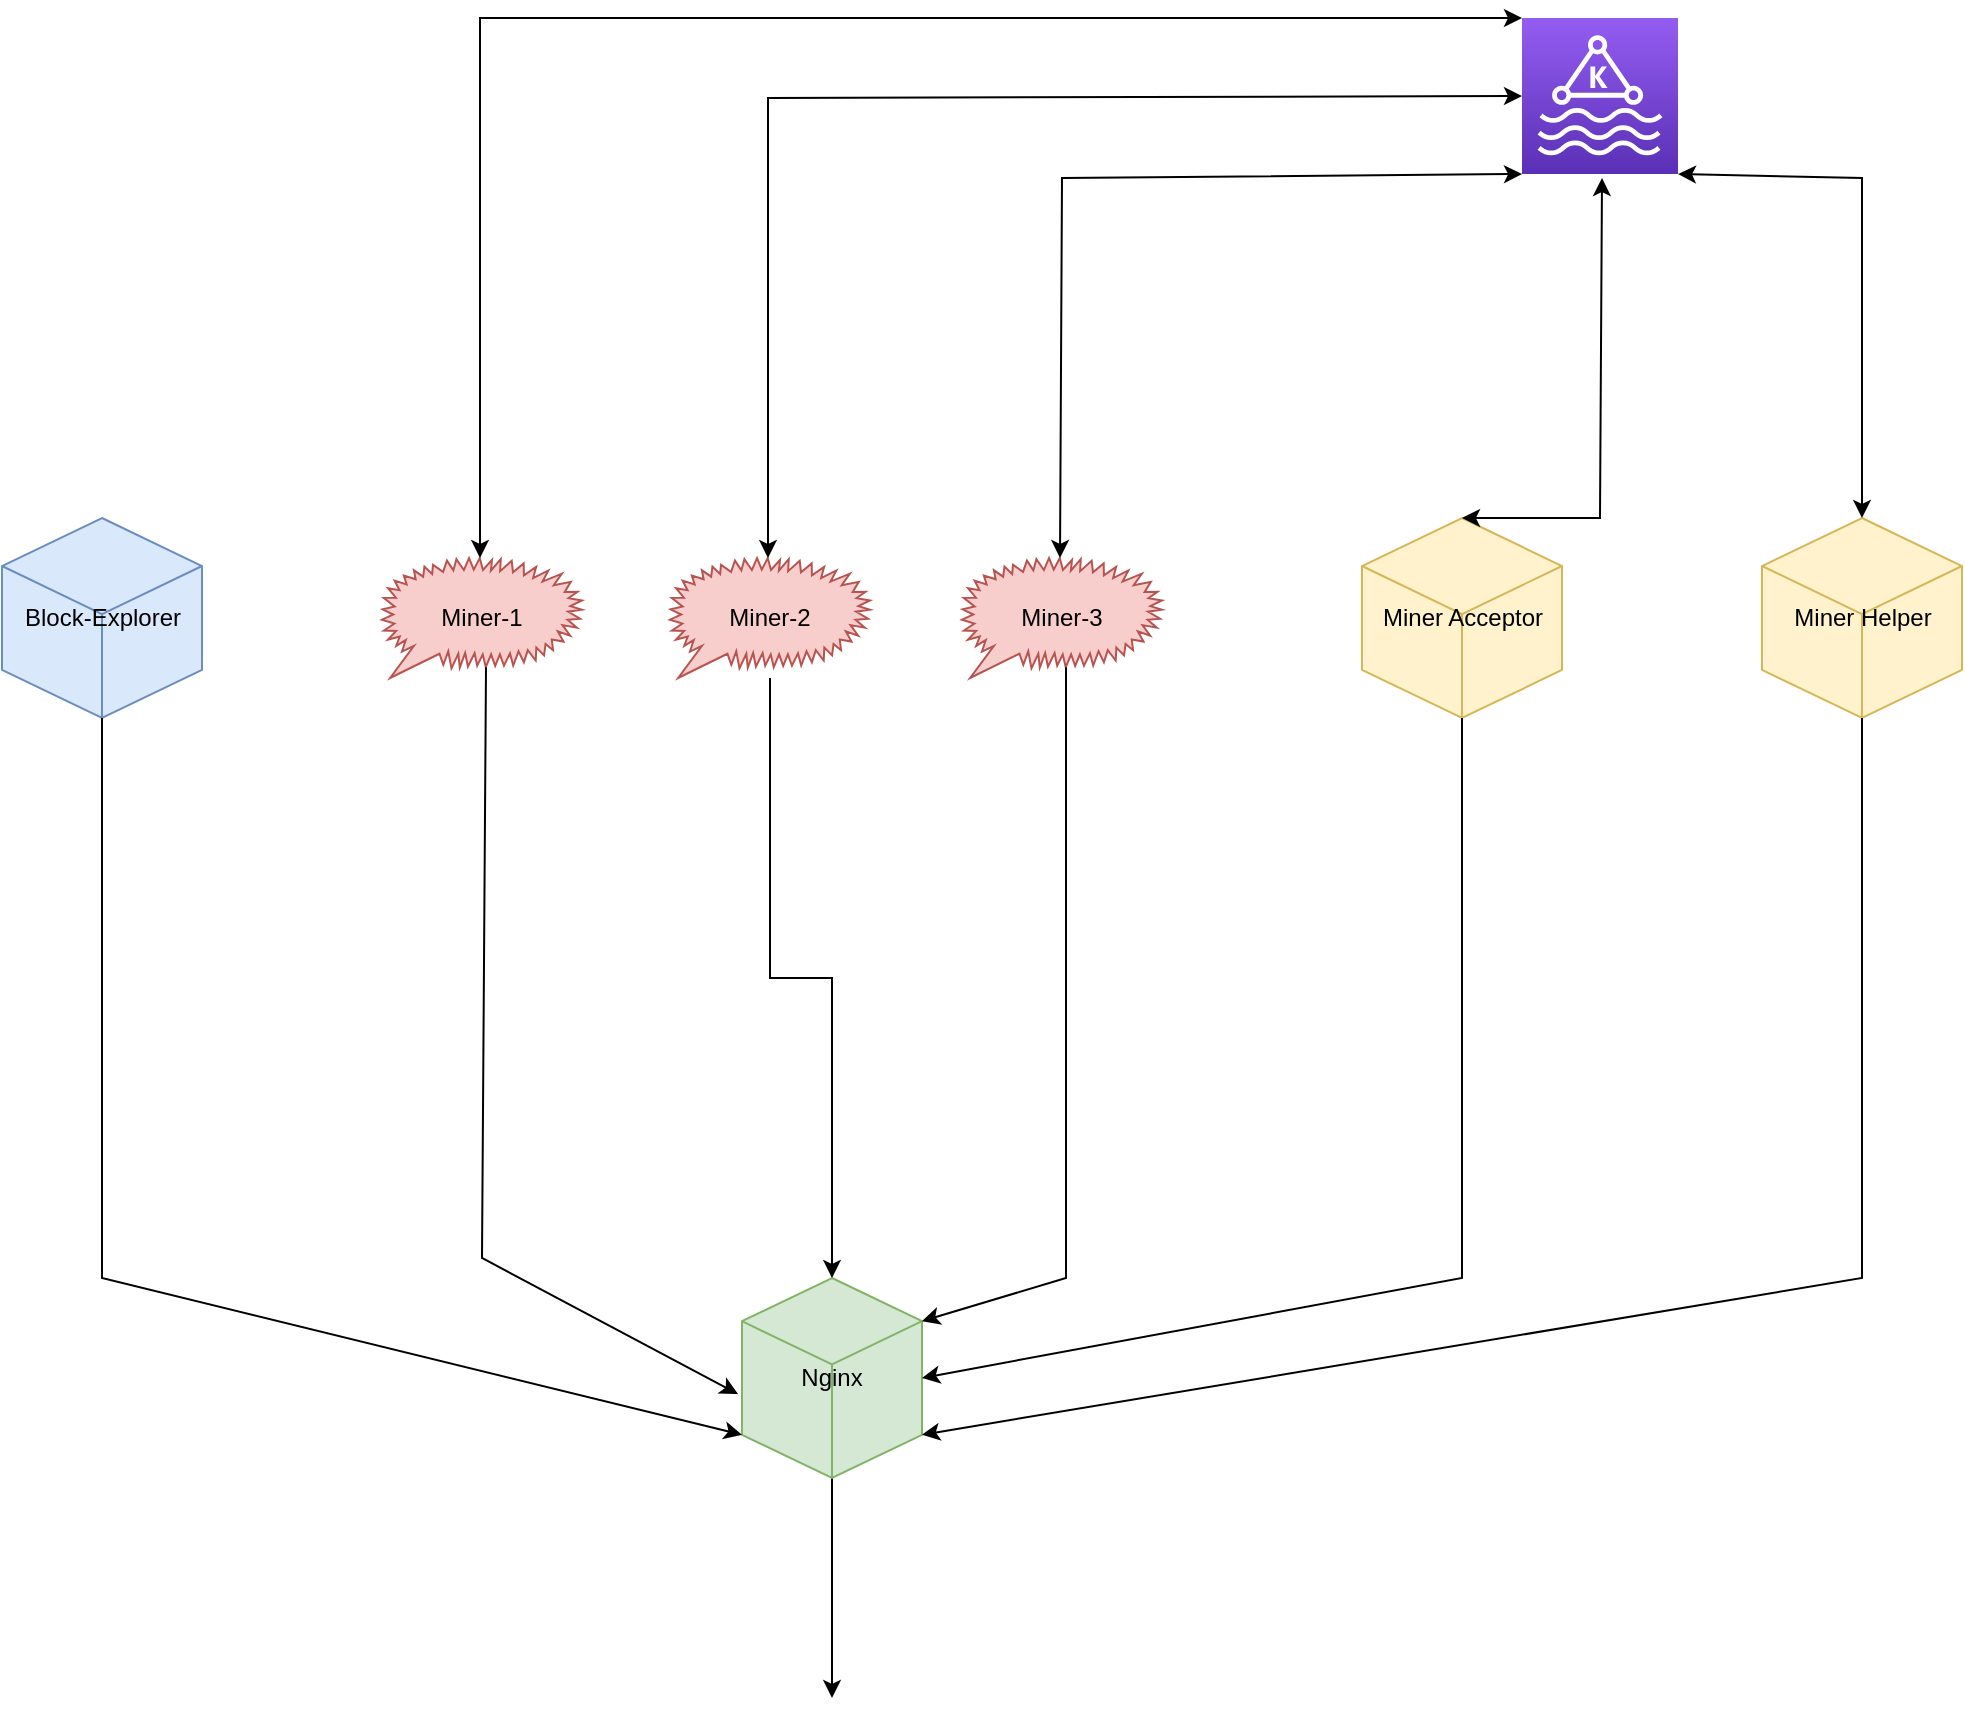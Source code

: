 <mxfile version="21.0.6" type="device"><diagram name="Page-1" id="SIAlV3ZvdN8-eblOAFIc"><mxGraphModel dx="1026" dy="602" grid="1" gridSize="10" guides="1" tooltips="1" connect="1" arrows="1" fold="1" page="1" pageScale="1" pageWidth="827" pageHeight="1169" math="0" shadow="0"><root><mxCell id="0"/><mxCell id="1" parent="0"/><mxCell id="hQQZfMBLNuFcd71m0EzA-21" style="edgeStyle=orthogonalEdgeStyle;rounded=0;orthogonalLoop=1;jettySize=auto;html=1;" edge="1" parent="1" source="hQQZfMBLNuFcd71m0EzA-2"><mxGeometry relative="1" as="geometry"><mxPoint x="445" y="1160" as="targetPoint"/></mxGeometry></mxCell><mxCell id="hQQZfMBLNuFcd71m0EzA-2" value="Nginx" style="html=1;whiteSpace=wrap;shape=isoCube2;backgroundOutline=1;isoAngle=15;fillColor=#d5e8d4;strokeColor=#82b366;" vertex="1" parent="1"><mxGeometry x="400" y="950" width="90" height="100" as="geometry"/></mxCell><mxCell id="hQQZfMBLNuFcd71m0EzA-3" value="Miner-1" style="whiteSpace=wrap;html=1;shape=mxgraph.basic.loud_callout;fillColor=#f8cecc;strokeColor=#b85450;" vertex="1" parent="1"><mxGeometry x="220" y="590" width="100" height="60" as="geometry"/></mxCell><mxCell id="hQQZfMBLNuFcd71m0EzA-17" style="edgeStyle=orthogonalEdgeStyle;rounded=0;orthogonalLoop=1;jettySize=auto;html=1;" edge="1" parent="1" source="hQQZfMBLNuFcd71m0EzA-4" target="hQQZfMBLNuFcd71m0EzA-2"><mxGeometry relative="1" as="geometry"/></mxCell><mxCell id="hQQZfMBLNuFcd71m0EzA-4" value="Miner-2" style="whiteSpace=wrap;html=1;shape=mxgraph.basic.loud_callout;fillColor=#f8cecc;strokeColor=#b85450;" vertex="1" parent="1"><mxGeometry x="364" y="590" width="100" height="60" as="geometry"/></mxCell><mxCell id="hQQZfMBLNuFcd71m0EzA-5" value="Miner-3" style="whiteSpace=wrap;html=1;shape=mxgraph.basic.loud_callout;fillColor=#f8cecc;strokeColor=#b85450;" vertex="1" parent="1"><mxGeometry x="510" y="590" width="100" height="60" as="geometry"/></mxCell><mxCell id="hQQZfMBLNuFcd71m0EzA-6" value="Block-Explorer" style="html=1;shape=mxgraph.basic.isocube;isoAngle=15;fillColor=#dae8fc;strokeColor=#6c8ebf;" vertex="1" parent="1"><mxGeometry x="30" y="570" width="100" height="100" as="geometry"/></mxCell><mxCell id="hQQZfMBLNuFcd71m0EzA-7" value="Miner Acceptor" style="html=1;shape=mxgraph.basic.isocube;isoAngle=15;fillColor=#fff2cc;strokeColor=#d6b656;" vertex="1" parent="1"><mxGeometry x="710" y="570" width="100" height="100" as="geometry"/></mxCell><mxCell id="hQQZfMBLNuFcd71m0EzA-8" value="Miner Helper" style="html=1;shape=mxgraph.basic.isocube;isoAngle=15;fillColor=#fff2cc;strokeColor=#d6b656;" vertex="1" parent="1"><mxGeometry x="910" y="570" width="100" height="100" as="geometry"/></mxCell><mxCell id="hQQZfMBLNuFcd71m0EzA-9" value="" style="sketch=0;points=[[0,0,0],[0.25,0,0],[0.5,0,0],[0.75,0,0],[1,0,0],[0,1,0],[0.25,1,0],[0.5,1,0],[0.75,1,0],[1,1,0],[0,0.25,0],[0,0.5,0],[0,0.75,0],[1,0.25,0],[1,0.5,0],[1,0.75,0]];outlineConnect=0;fontColor=#232F3E;gradientColor=#945DF2;gradientDirection=north;fillColor=#5A30B5;strokeColor=#ffffff;dashed=0;verticalLabelPosition=bottom;verticalAlign=top;align=center;html=1;fontSize=12;fontStyle=0;aspect=fixed;shape=mxgraph.aws4.resourceIcon;resIcon=mxgraph.aws4.managed_streaming_for_kafka;" vertex="1" parent="1"><mxGeometry x="790" y="320" width="78" height="78" as="geometry"/></mxCell><mxCell id="hQQZfMBLNuFcd71m0EzA-10" value="" style="endArrow=classic;startArrow=classic;html=1;rounded=0;exitX=0.49;exitY=0;exitDx=0;exitDy=0;exitPerimeter=0;entryX=0;entryY=0.5;entryDx=0;entryDy=0;entryPerimeter=0;" edge="1" parent="1" source="hQQZfMBLNuFcd71m0EzA-4" target="hQQZfMBLNuFcd71m0EzA-9"><mxGeometry width="50" height="50" relative="1" as="geometry"><mxPoint x="460" y="480" as="sourcePoint"/><mxPoint x="510" y="430" as="targetPoint"/><Array as="points"><mxPoint x="413" y="360"/></Array></mxGeometry></mxCell><mxCell id="hQQZfMBLNuFcd71m0EzA-11" value="" style="endArrow=classic;startArrow=classic;html=1;rounded=0;exitX=0.49;exitY=0;exitDx=0;exitDy=0;exitPerimeter=0;entryX=0;entryY=1;entryDx=0;entryDy=0;entryPerimeter=0;" edge="1" parent="1" source="hQQZfMBLNuFcd71m0EzA-5" target="hQQZfMBLNuFcd71m0EzA-9"><mxGeometry width="50" height="50" relative="1" as="geometry"><mxPoint x="570" y="540" as="sourcePoint"/><mxPoint x="620" y="490" as="targetPoint"/><Array as="points"><mxPoint x="560" y="400"/></Array></mxGeometry></mxCell><mxCell id="hQQZfMBLNuFcd71m0EzA-12" value="" style="endArrow=classic;startArrow=classic;html=1;rounded=0;exitX=0.5;exitY=0;exitDx=0;exitDy=0;exitPerimeter=0;" edge="1" parent="1" source="hQQZfMBLNuFcd71m0EzA-7"><mxGeometry width="50" height="50" relative="1" as="geometry"><mxPoint x="760" y="510" as="sourcePoint"/><mxPoint x="830" y="400" as="targetPoint"/><Array as="points"><mxPoint x="829" y="570"/></Array></mxGeometry></mxCell><mxCell id="hQQZfMBLNuFcd71m0EzA-13" value="" style="endArrow=classic;startArrow=classic;html=1;rounded=0;exitX=0.5;exitY=0;exitDx=0;exitDy=0;exitPerimeter=0;entryX=1;entryY=1;entryDx=0;entryDy=0;entryPerimeter=0;" edge="1" parent="1" source="hQQZfMBLNuFcd71m0EzA-8" target="hQQZfMBLNuFcd71m0EzA-9"><mxGeometry width="50" height="50" relative="1" as="geometry"><mxPoint x="990" y="500" as="sourcePoint"/><mxPoint x="1040" y="450" as="targetPoint"/><Array as="points"><mxPoint x="960" y="400"/></Array></mxGeometry></mxCell><mxCell id="hQQZfMBLNuFcd71m0EzA-14" value="" style="endArrow=classic;startArrow=classic;html=1;rounded=0;exitX=0.49;exitY=0;exitDx=0;exitDy=0;exitPerimeter=0;entryX=0;entryY=0;entryDx=0;entryDy=0;entryPerimeter=0;" edge="1" parent="1" source="hQQZfMBLNuFcd71m0EzA-3" target="hQQZfMBLNuFcd71m0EzA-9"><mxGeometry width="50" height="50" relative="1" as="geometry"><mxPoint x="280" y="450" as="sourcePoint"/><mxPoint x="330" y="400" as="targetPoint"/><Array as="points"><mxPoint x="269" y="320"/></Array></mxGeometry></mxCell><mxCell id="hQQZfMBLNuFcd71m0EzA-15" value="" style="endArrow=classic;html=1;rounded=0;entryX=0;entryY=0;entryDx=0;entryDy=78.393;entryPerimeter=0;exitX=0.5;exitY=1;exitDx=0;exitDy=0;exitPerimeter=0;" edge="1" parent="1" source="hQQZfMBLNuFcd71m0EzA-6" target="hQQZfMBLNuFcd71m0EzA-2"><mxGeometry width="50" height="50" relative="1" as="geometry"><mxPoint x="390" y="830" as="sourcePoint"/><mxPoint x="440" y="780" as="targetPoint"/><Array as="points"><mxPoint x="80" y="950"/></Array></mxGeometry></mxCell><mxCell id="hQQZfMBLNuFcd71m0EzA-16" value="" style="endArrow=classic;html=1;rounded=0;entryX=-0.022;entryY=0.58;entryDx=0;entryDy=0;entryPerimeter=0;exitX=0.52;exitY=0.91;exitDx=0;exitDy=0;exitPerimeter=0;" edge="1" parent="1" source="hQQZfMBLNuFcd71m0EzA-3" target="hQQZfMBLNuFcd71m0EzA-2"><mxGeometry width="50" height="50" relative="1" as="geometry"><mxPoint x="310" y="780" as="sourcePoint"/><mxPoint x="360" y="730" as="targetPoint"/><Array as="points"><mxPoint x="270" y="940"/></Array></mxGeometry></mxCell><mxCell id="hQQZfMBLNuFcd71m0EzA-18" value="" style="endArrow=classic;html=1;rounded=0;entryX=0;entryY=0;entryDx=90;entryDy=21.607;entryPerimeter=0;exitX=0.52;exitY=0.91;exitDx=0;exitDy=0;exitPerimeter=0;" edge="1" parent="1" source="hQQZfMBLNuFcd71m0EzA-5" target="hQQZfMBLNuFcd71m0EzA-2"><mxGeometry width="50" height="50" relative="1" as="geometry"><mxPoint x="390" y="830" as="sourcePoint"/><mxPoint x="440" y="780" as="targetPoint"/><Array as="points"><mxPoint x="562" y="950"/></Array></mxGeometry></mxCell><mxCell id="hQQZfMBLNuFcd71m0EzA-19" value="" style="endArrow=classic;html=1;rounded=0;entryX=1;entryY=0.5;entryDx=0;entryDy=0;entryPerimeter=0;exitX=0.5;exitY=1;exitDx=0;exitDy=0;exitPerimeter=0;" edge="1" parent="1" source="hQQZfMBLNuFcd71m0EzA-7" target="hQQZfMBLNuFcd71m0EzA-2"><mxGeometry width="50" height="50" relative="1" as="geometry"><mxPoint x="630" y="920" as="sourcePoint"/><mxPoint x="680" y="870" as="targetPoint"/><Array as="points"><mxPoint x="760" y="950"/></Array></mxGeometry></mxCell><mxCell id="hQQZfMBLNuFcd71m0EzA-20" value="" style="endArrow=classic;html=1;rounded=0;entryX=0;entryY=0;entryDx=90;entryDy=78.393;entryPerimeter=0;exitX=0.5;exitY=1;exitDx=0;exitDy=0;exitPerimeter=0;" edge="1" parent="1" source="hQQZfMBLNuFcd71m0EzA-8" target="hQQZfMBLNuFcd71m0EzA-2"><mxGeometry width="50" height="50" relative="1" as="geometry"><mxPoint x="830" y="930" as="sourcePoint"/><mxPoint x="880" y="880" as="targetPoint"/><Array as="points"><mxPoint x="960" y="950"/></Array></mxGeometry></mxCell></root></mxGraphModel></diagram></mxfile>